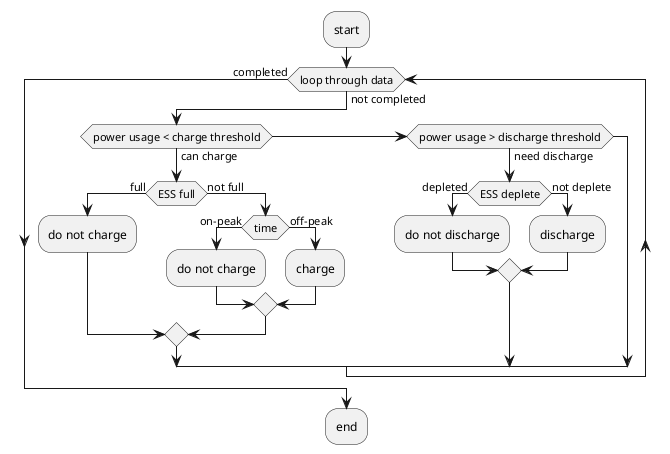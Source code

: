 @startuml basicAlgorithm

:start;

while (loop through data) is (not completed)
    if (power usage < charge threshold) then (can charge)
        if (ESS full) then (full)
            :do not charge;
        else (not full)
            if (time) then (on-peak)
                :do not charge;
            else (off-peak)
                :charge;
            endif
        endif
    elseif (power usage > discharge threshold) then (need discharge)
        if (ESS deplete) then (depleted)
            :do not discharge;
        else (not deplete)
            :discharge;
        endif
    endif
endwhile(completed)

:end;

@enduml
